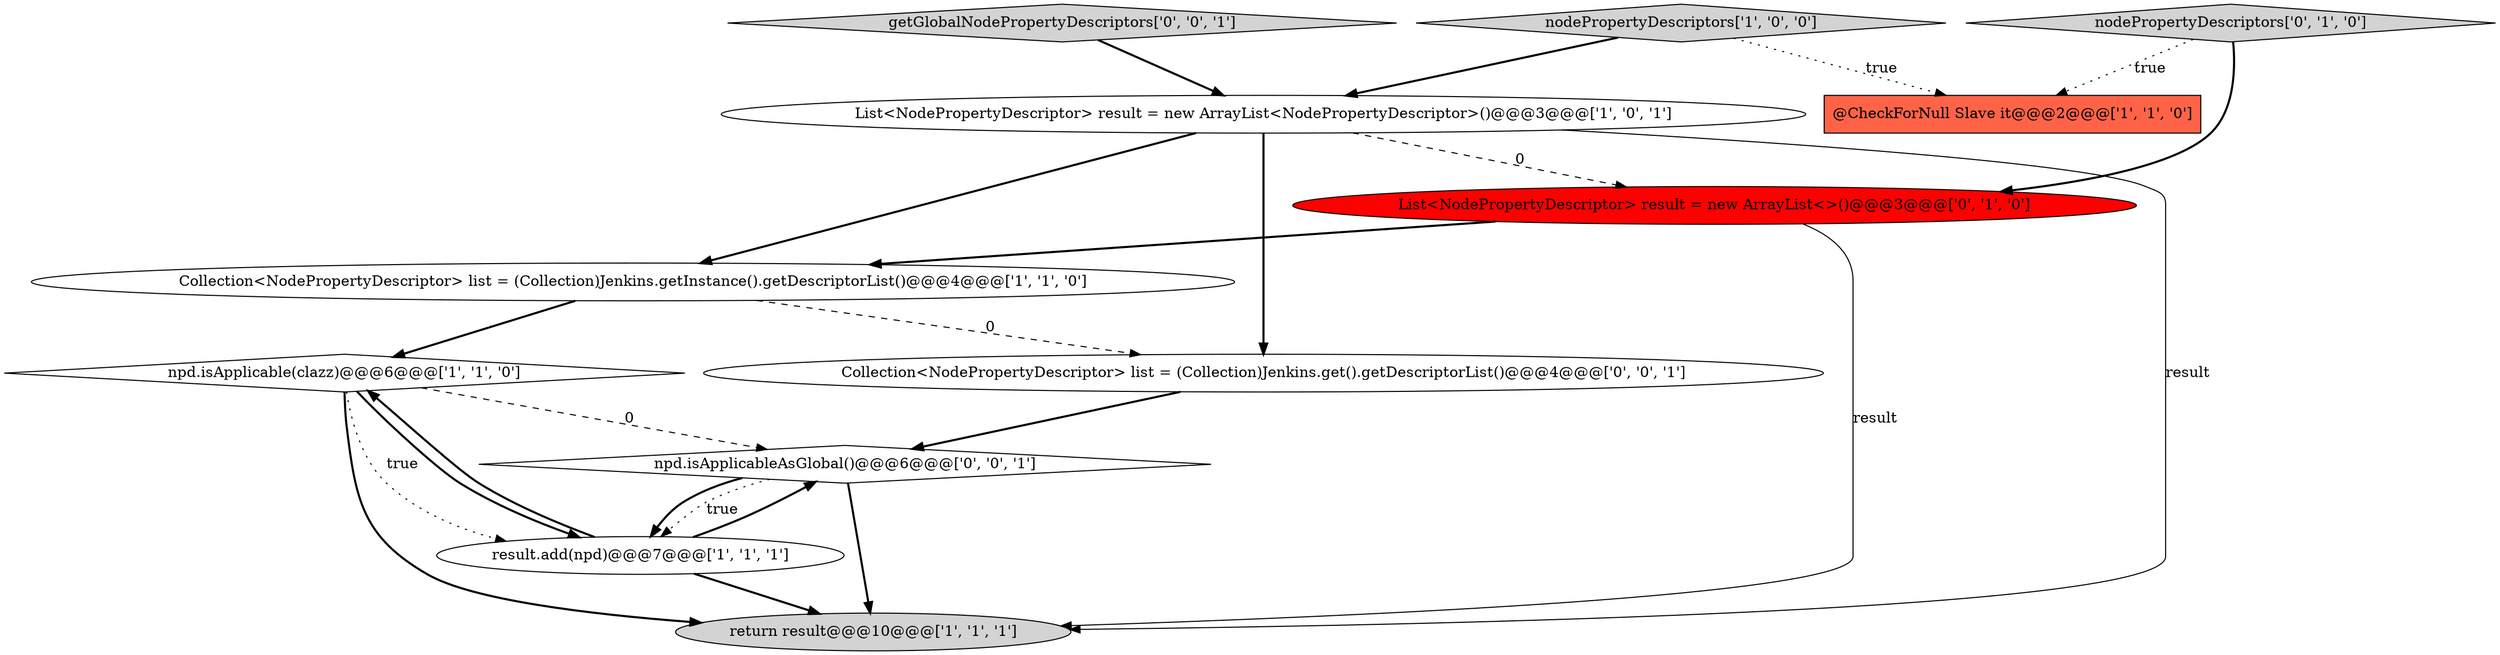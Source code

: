 digraph {
1 [style = filled, label = "Collection<NodePropertyDescriptor> list = (Collection)Jenkins.getInstance().getDescriptorList()@@@4@@@['1', '1', '0']", fillcolor = white, shape = ellipse image = "AAA0AAABBB1BBB"];
0 [style = filled, label = "List<NodePropertyDescriptor> result = new ArrayList<NodePropertyDescriptor>()@@@3@@@['1', '0', '1']", fillcolor = white, shape = ellipse image = "AAA0AAABBB1BBB"];
4 [style = filled, label = "nodePropertyDescriptors['1', '0', '0']", fillcolor = lightgray, shape = diamond image = "AAA0AAABBB1BBB"];
9 [style = filled, label = "npd.isApplicableAsGlobal()@@@6@@@['0', '0', '1']", fillcolor = white, shape = diamond image = "AAA0AAABBB3BBB"];
6 [style = filled, label = "@CheckForNull Slave it@@@2@@@['1', '1', '0']", fillcolor = tomato, shape = box image = "AAA0AAABBB1BBB"];
8 [style = filled, label = "List<NodePropertyDescriptor> result = new ArrayList<>()@@@3@@@['0', '1', '0']", fillcolor = red, shape = ellipse image = "AAA1AAABBB2BBB"];
10 [style = filled, label = "getGlobalNodePropertyDescriptors['0', '0', '1']", fillcolor = lightgray, shape = diamond image = "AAA0AAABBB3BBB"];
2 [style = filled, label = "return result@@@10@@@['1', '1', '1']", fillcolor = lightgray, shape = ellipse image = "AAA0AAABBB1BBB"];
7 [style = filled, label = "nodePropertyDescriptors['0', '1', '0']", fillcolor = lightgray, shape = diamond image = "AAA0AAABBB2BBB"];
5 [style = filled, label = "npd.isApplicable(clazz)@@@6@@@['1', '1', '0']", fillcolor = white, shape = diamond image = "AAA0AAABBB1BBB"];
3 [style = filled, label = "result.add(npd)@@@7@@@['1', '1', '1']", fillcolor = white, shape = ellipse image = "AAA0AAABBB1BBB"];
11 [style = filled, label = "Collection<NodePropertyDescriptor> list = (Collection)Jenkins.get().getDescriptorList()@@@4@@@['0', '0', '1']", fillcolor = white, shape = ellipse image = "AAA0AAABBB3BBB"];
1->5 [style = bold, label=""];
5->3 [style = bold, label=""];
4->6 [style = dotted, label="true"];
7->6 [style = dotted, label="true"];
9->2 [style = bold, label=""];
0->11 [style = bold, label=""];
5->9 [style = dashed, label="0"];
5->3 [style = dotted, label="true"];
7->8 [style = bold, label=""];
11->9 [style = bold, label=""];
4->0 [style = bold, label=""];
0->2 [style = solid, label="result"];
8->2 [style = solid, label="result"];
3->9 [style = bold, label=""];
8->1 [style = bold, label=""];
5->2 [style = bold, label=""];
3->5 [style = bold, label=""];
3->2 [style = bold, label=""];
1->11 [style = dashed, label="0"];
0->1 [style = bold, label=""];
10->0 [style = bold, label=""];
9->3 [style = bold, label=""];
0->8 [style = dashed, label="0"];
9->3 [style = dotted, label="true"];
}
